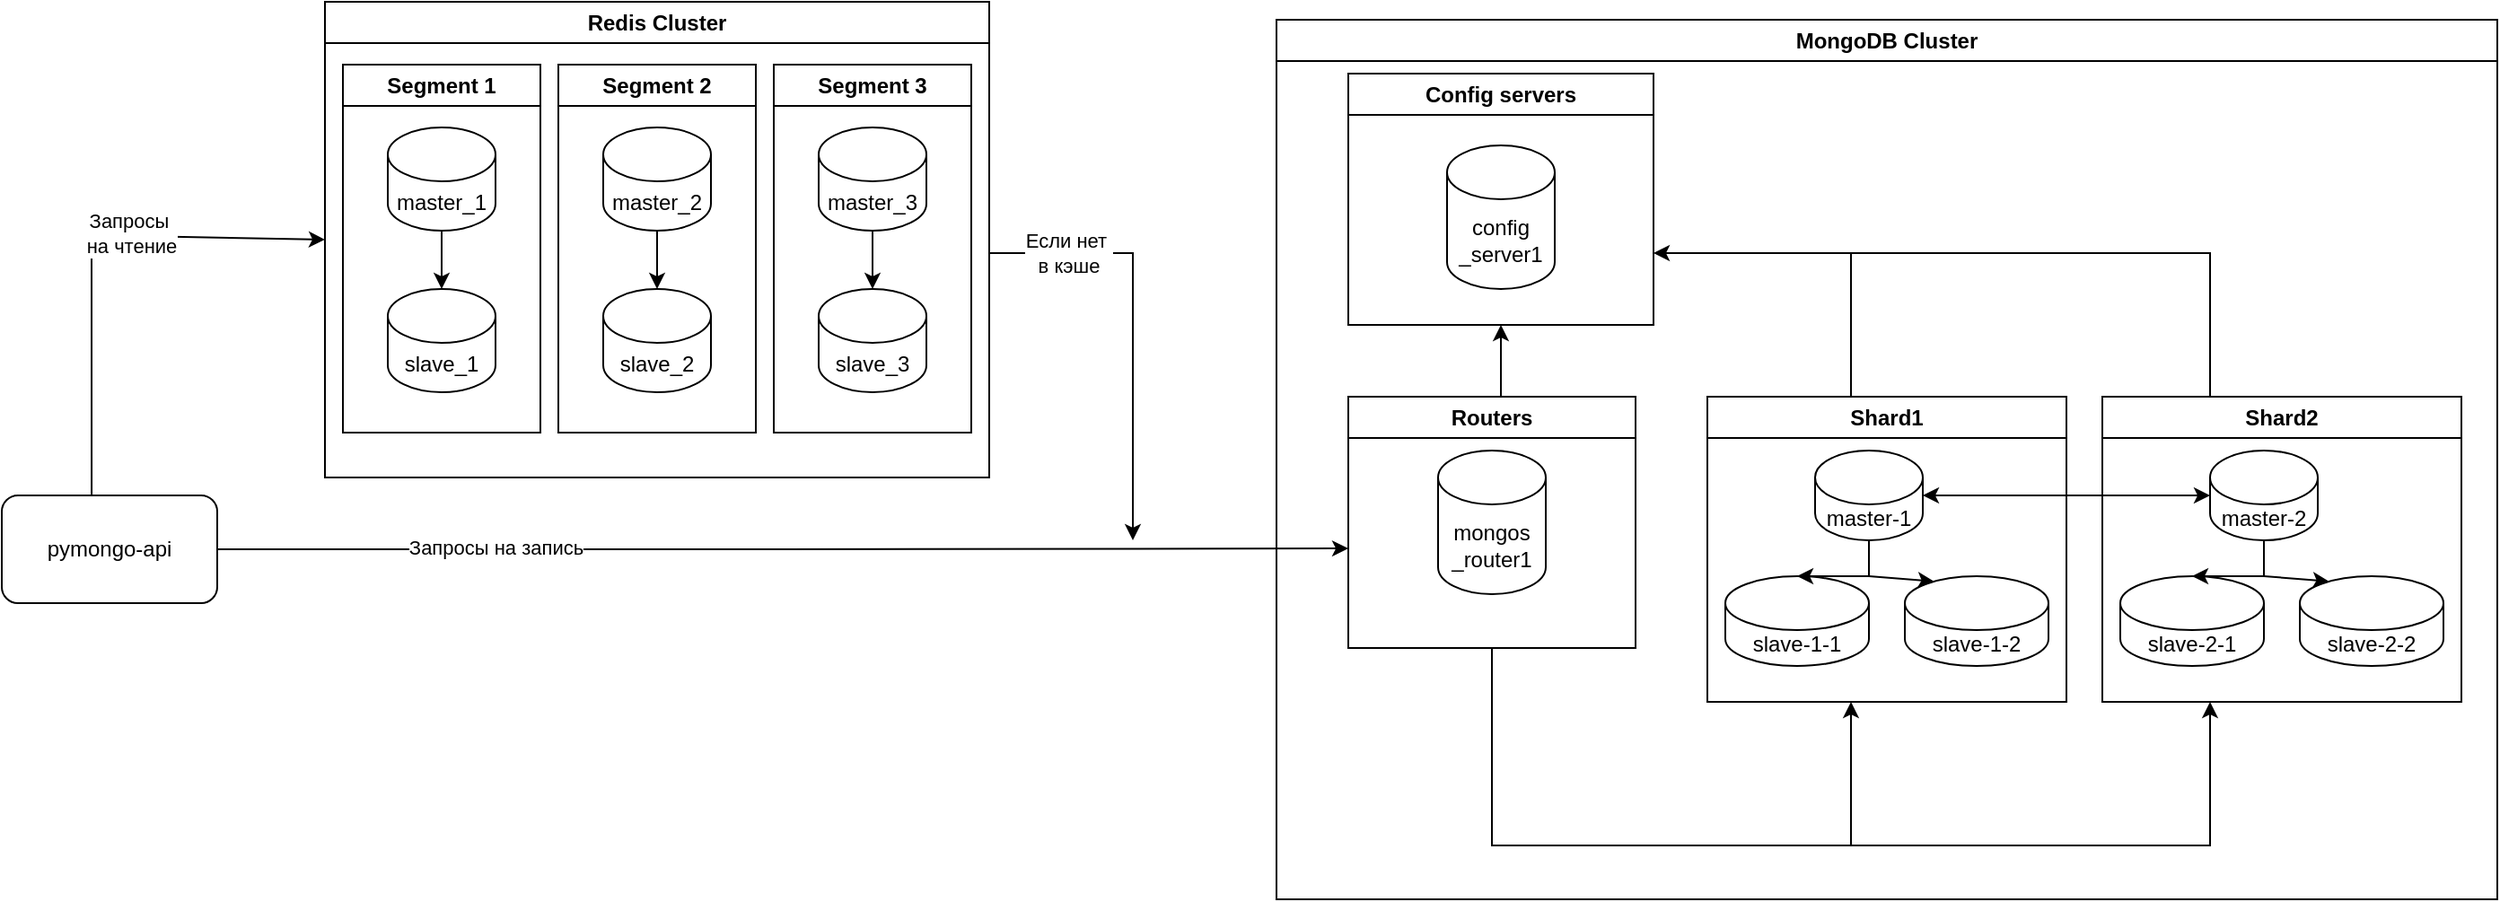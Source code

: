 <mxfile version="25.0.2">
  <diagram name="Page-1" id="-H_mtQnk-PTXWXPvYvuk">
    <mxGraphModel dx="2169" dy="586" grid="1" gridSize="10" guides="1" tooltips="1" connect="1" arrows="1" fold="1" page="1" pageScale="1" pageWidth="1169" pageHeight="827" math="0" shadow="0">
      <root>
        <mxCell id="0" />
        <mxCell id="1" parent="0" />
        <mxCell id="zA23MoTUsTF4_91t8viU-3" value="pymongo-api" style="rounded=1;whiteSpace=wrap;html=1;" parent="1" vertex="1">
          <mxGeometry x="-190" y="295" width="120" height="60" as="geometry" />
        </mxCell>
        <mxCell id="zA23MoTUsTF4_91t8viU-4" style="edgeStyle=orthogonalEdgeStyle;rounded=0;orthogonalLoop=1;jettySize=auto;html=1;entryX=0;entryY=0.5;entryDx=0;entryDy=0;entryPerimeter=0;exitX=1;exitY=0.5;exitDx=0;exitDy=0;" parent="1" source="zA23MoTUsTF4_91t8viU-3" edge="1">
          <mxGeometry relative="1" as="geometry">
            <mxPoint x="560" y="324.55" as="targetPoint" />
            <mxPoint x="110" y="324.57" as="sourcePoint" />
          </mxGeometry>
        </mxCell>
        <mxCell id="77u6i6J0aWIhf3veJPhR-7" value="Запросы на запись" style="edgeLabel;html=1;align=center;verticalAlign=middle;resizable=0;points=[];" vertex="1" connectable="0" parent="zA23MoTUsTF4_91t8viU-4">
          <mxGeometry x="-0.508" y="1" relative="1" as="geometry">
            <mxPoint as="offset" />
          </mxGeometry>
        </mxCell>
        <mxCell id="tRG0l4rCsicoEUU-kxQ4-7" value="" style="edgeStyle=orthogonalEdgeStyle;rounded=0;orthogonalLoop=1;jettySize=auto;html=1;" parent="1" source="tRG0l4rCsicoEUU-kxQ4-1" target="tRG0l4rCsicoEUU-kxQ4-4" edge="1">
          <mxGeometry relative="1" as="geometry">
            <mxPoint x="640" y="200" as="targetPoint" />
            <Array as="points">
              <mxPoint x="645" y="230" />
              <mxPoint x="645" y="230" />
            </Array>
          </mxGeometry>
        </mxCell>
        <mxCell id="tRG0l4rCsicoEUU-kxQ4-1" value="Routers" style="swimlane;whiteSpace=wrap;html=1;" parent="1" vertex="1">
          <mxGeometry x="560" y="240" width="160" height="140" as="geometry">
            <mxRectangle x="560" y="240" width="80" height="30" as="alternateBounds" />
          </mxGeometry>
        </mxCell>
        <mxCell id="tRG0l4rCsicoEUU-kxQ4-3" value="mongos _router1" style="shape=cylinder3;whiteSpace=wrap;html=1;boundedLbl=1;backgroundOutline=1;size=15;" parent="tRG0l4rCsicoEUU-kxQ4-1" vertex="1">
          <mxGeometry x="50" y="30" width="60" height="80" as="geometry" />
        </mxCell>
        <mxCell id="tRG0l4rCsicoEUU-kxQ4-4" value="Config servers" style="swimlane;whiteSpace=wrap;html=1;" parent="1" vertex="1">
          <mxGeometry x="560" y="60" width="170" height="140" as="geometry">
            <mxRectangle x="560" y="60" width="120" height="30" as="alternateBounds" />
          </mxGeometry>
        </mxCell>
        <mxCell id="tRG0l4rCsicoEUU-kxQ4-8" value="config _server1" style="shape=cylinder3;whiteSpace=wrap;html=1;boundedLbl=1;backgroundOutline=1;size=15;" parent="tRG0l4rCsicoEUU-kxQ4-4" vertex="1">
          <mxGeometry x="55" y="40" width="60" height="80" as="geometry" />
        </mxCell>
        <mxCell id="tRG0l4rCsicoEUU-kxQ4-9" value="Shard1" style="swimlane;whiteSpace=wrap;html=1;" parent="1" vertex="1">
          <mxGeometry x="760" y="240" width="200" height="170" as="geometry" />
        </mxCell>
        <mxCell id="tRG0l4rCsicoEUU-kxQ4-22" value="master-1" style="shape=cylinder3;whiteSpace=wrap;html=1;boundedLbl=1;backgroundOutline=1;size=15;" parent="tRG0l4rCsicoEUU-kxQ4-9" vertex="1">
          <mxGeometry x="60" y="30" width="60" height="50" as="geometry" />
        </mxCell>
        <mxCell id="tRG0l4rCsicoEUU-kxQ4-24" value="slave-1-1" style="shape=cylinder3;whiteSpace=wrap;html=1;boundedLbl=1;backgroundOutline=1;size=15;" parent="tRG0l4rCsicoEUU-kxQ4-9" vertex="1">
          <mxGeometry x="10" y="100" width="80" height="50" as="geometry" />
        </mxCell>
        <mxCell id="tRG0l4rCsicoEUU-kxQ4-26" value="slave-1-2" style="shape=cylinder3;whiteSpace=wrap;html=1;boundedLbl=1;backgroundOutline=1;size=15;" parent="tRG0l4rCsicoEUU-kxQ4-9" vertex="1">
          <mxGeometry x="110" y="100" width="80" height="50" as="geometry" />
        </mxCell>
        <mxCell id="tRG0l4rCsicoEUU-kxQ4-31" value="" style="endArrow=classic;html=1;rounded=0;exitX=0.5;exitY=1;exitDx=0;exitDy=0;exitPerimeter=0;" parent="tRG0l4rCsicoEUU-kxQ4-9" source="tRG0l4rCsicoEUU-kxQ4-22" target="tRG0l4rCsicoEUU-kxQ4-24" edge="1">
          <mxGeometry width="50" height="50" relative="1" as="geometry">
            <mxPoint x="100" y="90" as="sourcePoint" />
            <mxPoint x="90" y="100" as="targetPoint" />
            <Array as="points">
              <mxPoint x="90" y="100" />
              <mxPoint x="50" y="100" />
            </Array>
          </mxGeometry>
        </mxCell>
        <mxCell id="tRG0l4rCsicoEUU-kxQ4-18" value="" style="endArrow=classic;html=1;rounded=0;" parent="1" edge="1">
          <mxGeometry width="50" height="50" relative="1" as="geometry">
            <mxPoint x="1040" y="240" as="sourcePoint" />
            <mxPoint x="730" y="160" as="targetPoint" />
            <Array as="points">
              <mxPoint x="1040" y="160" />
            </Array>
          </mxGeometry>
        </mxCell>
        <mxCell id="tRG0l4rCsicoEUU-kxQ4-21" value="" style="endArrow=none;html=1;rounded=0;" parent="1" edge="1">
          <mxGeometry width="50" height="50" relative="1" as="geometry">
            <mxPoint x="840" y="240" as="sourcePoint" />
            <mxPoint x="840" y="160" as="targetPoint" />
          </mxGeometry>
        </mxCell>
        <mxCell id="tRG0l4rCsicoEUU-kxQ4-29" value="" style="group" parent="1" vertex="1" connectable="0">
          <mxGeometry x="640" y="410" width="400" height="80" as="geometry" />
        </mxCell>
        <mxCell id="tRG0l4rCsicoEUU-kxQ4-15" value="" style="endArrow=classic;html=1;rounded=0;exitX=0.5;exitY=1;exitDx=0;exitDy=0;" parent="tRG0l4rCsicoEUU-kxQ4-29" source="tRG0l4rCsicoEUU-kxQ4-1" edge="1">
          <mxGeometry width="50" height="50" relative="1" as="geometry">
            <mxPoint x="30" y="80" as="sourcePoint" />
            <mxPoint x="400" as="targetPoint" />
            <Array as="points">
              <mxPoint y="80" />
              <mxPoint x="200" y="80" />
              <mxPoint x="400" y="80" />
            </Array>
          </mxGeometry>
        </mxCell>
        <mxCell id="tRG0l4rCsicoEUU-kxQ4-16" value="" style="endArrow=classic;html=1;rounded=0;" parent="tRG0l4rCsicoEUU-kxQ4-29" edge="1">
          <mxGeometry width="50" height="50" relative="1" as="geometry">
            <mxPoint x="200" y="80" as="sourcePoint" />
            <mxPoint x="200" as="targetPoint" />
          </mxGeometry>
        </mxCell>
        <mxCell id="tRG0l4rCsicoEUU-kxQ4-32" value="" style="endArrow=classic;html=1;rounded=0;entryX=0.203;entryY=0.057;entryDx=0;entryDy=0;entryPerimeter=0;" parent="1" target="tRG0l4rCsicoEUU-kxQ4-26" edge="1">
          <mxGeometry width="50" height="50" relative="1" as="geometry">
            <mxPoint x="850" y="340" as="sourcePoint" />
            <mxPoint x="910" y="280" as="targetPoint" />
          </mxGeometry>
        </mxCell>
        <mxCell id="tRG0l4rCsicoEUU-kxQ4-43" value="Shard2" style="swimlane;whiteSpace=wrap;html=1;" parent="1" vertex="1">
          <mxGeometry x="980" y="240" width="200" height="170" as="geometry" />
        </mxCell>
        <mxCell id="tRG0l4rCsicoEUU-kxQ4-44" value="master-2" style="shape=cylinder3;whiteSpace=wrap;html=1;boundedLbl=1;backgroundOutline=1;size=15;" parent="tRG0l4rCsicoEUU-kxQ4-43" vertex="1">
          <mxGeometry x="60" y="30" width="60" height="50" as="geometry" />
        </mxCell>
        <mxCell id="tRG0l4rCsicoEUU-kxQ4-45" value="slave-2-1" style="shape=cylinder3;whiteSpace=wrap;html=1;boundedLbl=1;backgroundOutline=1;size=15;" parent="tRG0l4rCsicoEUU-kxQ4-43" vertex="1">
          <mxGeometry x="10" y="100" width="80" height="50" as="geometry" />
        </mxCell>
        <mxCell id="tRG0l4rCsicoEUU-kxQ4-46" value="slave-2-2" style="shape=cylinder3;whiteSpace=wrap;html=1;boundedLbl=1;backgroundOutline=1;size=15;" parent="tRG0l4rCsicoEUU-kxQ4-43" vertex="1">
          <mxGeometry x="110" y="100" width="80" height="50" as="geometry" />
        </mxCell>
        <mxCell id="tRG0l4rCsicoEUU-kxQ4-47" value="" style="endArrow=classic;html=1;rounded=0;exitX=0.5;exitY=1;exitDx=0;exitDy=0;exitPerimeter=0;" parent="tRG0l4rCsicoEUU-kxQ4-43" source="tRG0l4rCsicoEUU-kxQ4-44" target="tRG0l4rCsicoEUU-kxQ4-45" edge="1">
          <mxGeometry width="50" height="50" relative="1" as="geometry">
            <mxPoint x="100" y="90" as="sourcePoint" />
            <mxPoint x="90" y="100" as="targetPoint" />
            <Array as="points">
              <mxPoint x="90" y="100" />
              <mxPoint x="50" y="100" />
            </Array>
          </mxGeometry>
        </mxCell>
        <mxCell id="tRG0l4rCsicoEUU-kxQ4-48" value="" style="endArrow=classic;html=1;rounded=0;entryX=0.203;entryY=0.057;entryDx=0;entryDy=0;entryPerimeter=0;" parent="1" target="tRG0l4rCsicoEUU-kxQ4-46" edge="1">
          <mxGeometry width="50" height="50" relative="1" as="geometry">
            <mxPoint x="1070" y="340" as="sourcePoint" />
            <mxPoint x="1130" y="280" as="targetPoint" />
          </mxGeometry>
        </mxCell>
        <mxCell id="tRG0l4rCsicoEUU-kxQ4-49" value="MongoDB Cluster" style="swimlane;whiteSpace=wrap;html=1;" parent="1" vertex="1">
          <mxGeometry x="520" y="30" width="680" height="490" as="geometry" />
        </mxCell>
        <mxCell id="vCNTTaFhWin_DSp3SD3Z-2" value="" style="endArrow=classic;startArrow=classic;html=1;rounded=0;entryX=0;entryY=0.5;entryDx=0;entryDy=0;entryPerimeter=0;exitX=1;exitY=0.5;exitDx=0;exitDy=0;exitPerimeter=0;" parent="1" source="tRG0l4rCsicoEUU-kxQ4-22" target="tRG0l4rCsicoEUU-kxQ4-44" edge="1">
          <mxGeometry width="50" height="50" relative="1" as="geometry">
            <mxPoint x="920" y="320" as="sourcePoint" />
            <mxPoint x="970" y="270" as="targetPoint" />
          </mxGeometry>
        </mxCell>
        <mxCell id="77u6i6J0aWIhf3veJPhR-1" value="Redis Cluster" style="swimlane;whiteSpace=wrap;html=1;" vertex="1" parent="1">
          <mxGeometry x="-10" y="20" width="370" height="265" as="geometry" />
        </mxCell>
        <mxCell id="77u6i6J0aWIhf3veJPhR-10" value="Segment 1" style="swimlane;whiteSpace=wrap;html=1;" vertex="1" parent="77u6i6J0aWIhf3veJPhR-1">
          <mxGeometry x="10" y="35" width="110" height="205" as="geometry" />
        </mxCell>
        <mxCell id="77u6i6J0aWIhf3veJPhR-12" value="" style="edgeStyle=orthogonalEdgeStyle;rounded=0;orthogonalLoop=1;jettySize=auto;html=1;" edge="1" parent="77u6i6J0aWIhf3veJPhR-10" source="77u6i6J0aWIhf3veJPhR-6" target="77u6i6J0aWIhf3veJPhR-11">
          <mxGeometry relative="1" as="geometry" />
        </mxCell>
        <mxCell id="77u6i6J0aWIhf3veJPhR-6" value="master_1" style="shape=cylinder3;whiteSpace=wrap;html=1;boundedLbl=1;backgroundOutline=1;size=15;" vertex="1" parent="77u6i6J0aWIhf3veJPhR-10">
          <mxGeometry x="25" y="35" width="60" height="57.5" as="geometry" />
        </mxCell>
        <mxCell id="77u6i6J0aWIhf3veJPhR-11" value="slave_1" style="shape=cylinder3;whiteSpace=wrap;html=1;boundedLbl=1;backgroundOutline=1;size=15;" vertex="1" parent="77u6i6J0aWIhf3veJPhR-10">
          <mxGeometry x="25" y="125" width="60" height="57.5" as="geometry" />
        </mxCell>
        <mxCell id="77u6i6J0aWIhf3veJPhR-13" value="Segment 2" style="swimlane;whiteSpace=wrap;html=1;" vertex="1" parent="77u6i6J0aWIhf3veJPhR-1">
          <mxGeometry x="130" y="35" width="110" height="205" as="geometry" />
        </mxCell>
        <mxCell id="77u6i6J0aWIhf3veJPhR-14" value="" style="edgeStyle=orthogonalEdgeStyle;rounded=0;orthogonalLoop=1;jettySize=auto;html=1;" edge="1" parent="77u6i6J0aWIhf3veJPhR-13" source="77u6i6J0aWIhf3veJPhR-15" target="77u6i6J0aWIhf3veJPhR-16">
          <mxGeometry relative="1" as="geometry" />
        </mxCell>
        <mxCell id="77u6i6J0aWIhf3veJPhR-15" value="master_2" style="shape=cylinder3;whiteSpace=wrap;html=1;boundedLbl=1;backgroundOutline=1;size=15;" vertex="1" parent="77u6i6J0aWIhf3veJPhR-13">
          <mxGeometry x="25" y="35" width="60" height="57.5" as="geometry" />
        </mxCell>
        <mxCell id="77u6i6J0aWIhf3veJPhR-16" value="slave_2" style="shape=cylinder3;whiteSpace=wrap;html=1;boundedLbl=1;backgroundOutline=1;size=15;" vertex="1" parent="77u6i6J0aWIhf3veJPhR-13">
          <mxGeometry x="25" y="125" width="60" height="57.5" as="geometry" />
        </mxCell>
        <mxCell id="77u6i6J0aWIhf3veJPhR-17" value="Segment 3" style="swimlane;whiteSpace=wrap;html=1;" vertex="1" parent="77u6i6J0aWIhf3veJPhR-1">
          <mxGeometry x="250" y="35" width="110" height="205" as="geometry" />
        </mxCell>
        <mxCell id="77u6i6J0aWIhf3veJPhR-18" value="" style="edgeStyle=orthogonalEdgeStyle;rounded=0;orthogonalLoop=1;jettySize=auto;html=1;" edge="1" parent="77u6i6J0aWIhf3veJPhR-17" source="77u6i6J0aWIhf3veJPhR-19" target="77u6i6J0aWIhf3veJPhR-20">
          <mxGeometry relative="1" as="geometry" />
        </mxCell>
        <mxCell id="77u6i6J0aWIhf3veJPhR-19" value="master_3" style="shape=cylinder3;whiteSpace=wrap;html=1;boundedLbl=1;backgroundOutline=1;size=15;" vertex="1" parent="77u6i6J0aWIhf3veJPhR-17">
          <mxGeometry x="25" y="35" width="60" height="57.5" as="geometry" />
        </mxCell>
        <mxCell id="77u6i6J0aWIhf3veJPhR-20" value="slave_3" style="shape=cylinder3;whiteSpace=wrap;html=1;boundedLbl=1;backgroundOutline=1;size=15;" vertex="1" parent="77u6i6J0aWIhf3veJPhR-17">
          <mxGeometry x="25" y="125" width="60" height="57.5" as="geometry" />
        </mxCell>
        <mxCell id="77u6i6J0aWIhf3veJPhR-4" value="" style="endArrow=classic;html=1;rounded=0;entryX=0;entryY=0.5;entryDx=0;entryDy=0;exitX=0.417;exitY=0;exitDx=0;exitDy=0;exitPerimeter=0;" edge="1" parent="1" source="zA23MoTUsTF4_91t8viU-3" target="77u6i6J0aWIhf3veJPhR-1">
          <mxGeometry width="50" height="50" relative="1" as="geometry">
            <mxPoint x="30" y="295" as="sourcePoint" />
            <mxPoint x="80" y="245" as="targetPoint" />
            <Array as="points">
              <mxPoint x="-140" y="150" />
            </Array>
          </mxGeometry>
        </mxCell>
        <mxCell id="77u6i6J0aWIhf3veJPhR-5" value="Запросы&amp;nbsp;&lt;div&gt;на чтение&lt;/div&gt;" style="edgeLabel;html=1;align=center;verticalAlign=middle;resizable=0;points=[];" vertex="1" connectable="0" parent="77u6i6J0aWIhf3veJPhR-4">
          <mxGeometry x="0.216" y="2" relative="1" as="geometry">
            <mxPoint as="offset" />
          </mxGeometry>
        </mxCell>
        <mxCell id="77u6i6J0aWIhf3veJPhR-8" value="" style="endArrow=classic;html=1;rounded=0;" edge="1" parent="1">
          <mxGeometry width="50" height="50" relative="1" as="geometry">
            <mxPoint x="360" y="160" as="sourcePoint" />
            <mxPoint x="440" y="320" as="targetPoint" />
            <Array as="points">
              <mxPoint x="440" y="160" />
            </Array>
          </mxGeometry>
        </mxCell>
        <mxCell id="77u6i6J0aWIhf3veJPhR-9" value="Если нет&amp;nbsp;&lt;div&gt;в кэше&lt;/div&gt;" style="edgeLabel;html=1;align=center;verticalAlign=middle;resizable=0;points=[];" vertex="1" connectable="0" parent="77u6i6J0aWIhf3veJPhR-8">
          <mxGeometry x="-0.711" relative="1" as="geometry">
            <mxPoint x="9" as="offset" />
          </mxGeometry>
        </mxCell>
      </root>
    </mxGraphModel>
  </diagram>
</mxfile>
